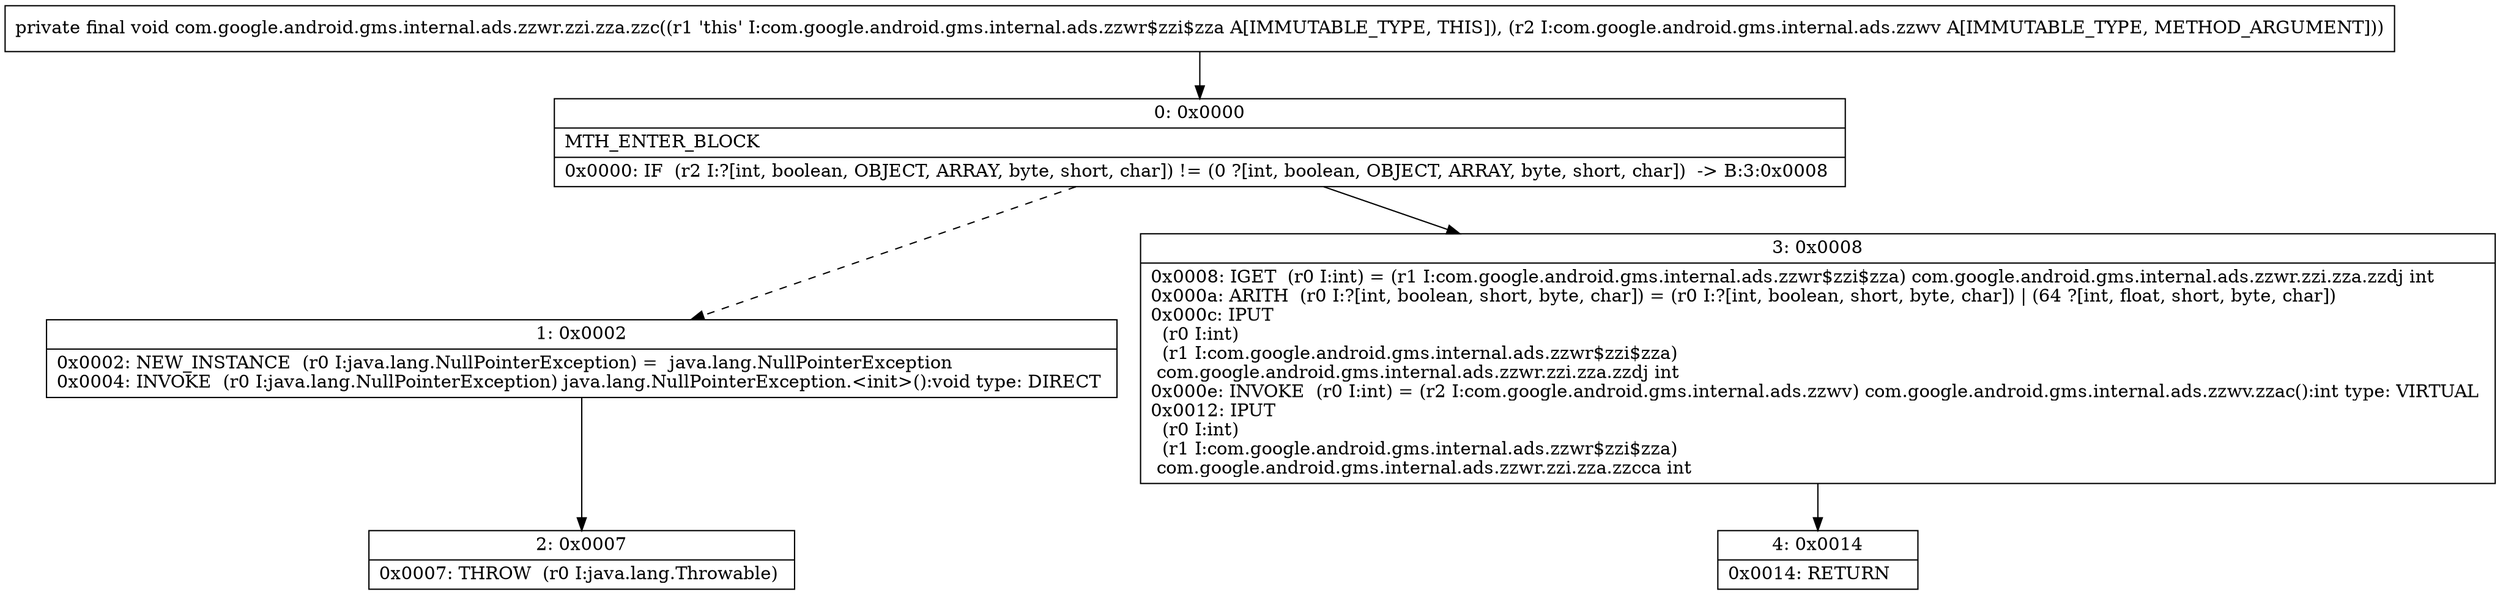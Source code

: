 digraph "CFG forcom.google.android.gms.internal.ads.zzwr.zzi.zza.zzc(Lcom\/google\/android\/gms\/internal\/ads\/zzwv;)V" {
Node_0 [shape=record,label="{0\:\ 0x0000|MTH_ENTER_BLOCK\l|0x0000: IF  (r2 I:?[int, boolean, OBJECT, ARRAY, byte, short, char]) != (0 ?[int, boolean, OBJECT, ARRAY, byte, short, char])  \-\> B:3:0x0008 \l}"];
Node_1 [shape=record,label="{1\:\ 0x0002|0x0002: NEW_INSTANCE  (r0 I:java.lang.NullPointerException) =  java.lang.NullPointerException \l0x0004: INVOKE  (r0 I:java.lang.NullPointerException) java.lang.NullPointerException.\<init\>():void type: DIRECT \l}"];
Node_2 [shape=record,label="{2\:\ 0x0007|0x0007: THROW  (r0 I:java.lang.Throwable) \l}"];
Node_3 [shape=record,label="{3\:\ 0x0008|0x0008: IGET  (r0 I:int) = (r1 I:com.google.android.gms.internal.ads.zzwr$zzi$zza) com.google.android.gms.internal.ads.zzwr.zzi.zza.zzdj int \l0x000a: ARITH  (r0 I:?[int, boolean, short, byte, char]) = (r0 I:?[int, boolean, short, byte, char]) \| (64 ?[int, float, short, byte, char]) \l0x000c: IPUT  \l  (r0 I:int)\l  (r1 I:com.google.android.gms.internal.ads.zzwr$zzi$zza)\l com.google.android.gms.internal.ads.zzwr.zzi.zza.zzdj int \l0x000e: INVOKE  (r0 I:int) = (r2 I:com.google.android.gms.internal.ads.zzwv) com.google.android.gms.internal.ads.zzwv.zzac():int type: VIRTUAL \l0x0012: IPUT  \l  (r0 I:int)\l  (r1 I:com.google.android.gms.internal.ads.zzwr$zzi$zza)\l com.google.android.gms.internal.ads.zzwr.zzi.zza.zzcca int \l}"];
Node_4 [shape=record,label="{4\:\ 0x0014|0x0014: RETURN   \l}"];
MethodNode[shape=record,label="{private final void com.google.android.gms.internal.ads.zzwr.zzi.zza.zzc((r1 'this' I:com.google.android.gms.internal.ads.zzwr$zzi$zza A[IMMUTABLE_TYPE, THIS]), (r2 I:com.google.android.gms.internal.ads.zzwv A[IMMUTABLE_TYPE, METHOD_ARGUMENT])) }"];
MethodNode -> Node_0;
Node_0 -> Node_1[style=dashed];
Node_0 -> Node_3;
Node_1 -> Node_2;
Node_3 -> Node_4;
}

